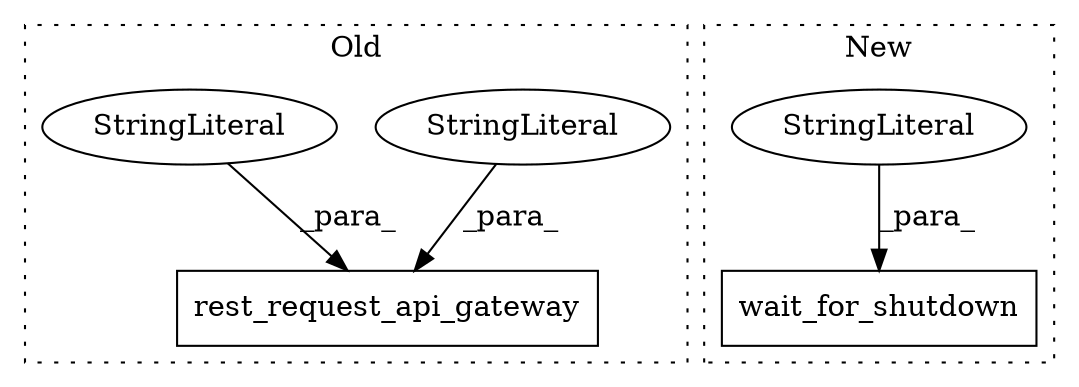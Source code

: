 digraph G {
subgraph cluster0 {
1 [label="rest_request_api_gateway" a="32" s="5225,5276" l="25,1" shape="box"];
4 [label="StringLiteral" a="45" s="5262" l="14" shape="ellipse"];
5 [label="StringLiteral" a="45" s="5250" l="11" shape="ellipse"];
label = "Old";
style="dotted";
}
subgraph cluster1 {
2 [label="wait_for_shutdown" a="32" s="5504,5547" l="18,1" shape="box"];
3 [label="StringLiteral" a="45" s="5522" l="25" shape="ellipse"];
label = "New";
style="dotted";
}
3 -> 2 [label="_para_"];
4 -> 1 [label="_para_"];
5 -> 1 [label="_para_"];
}